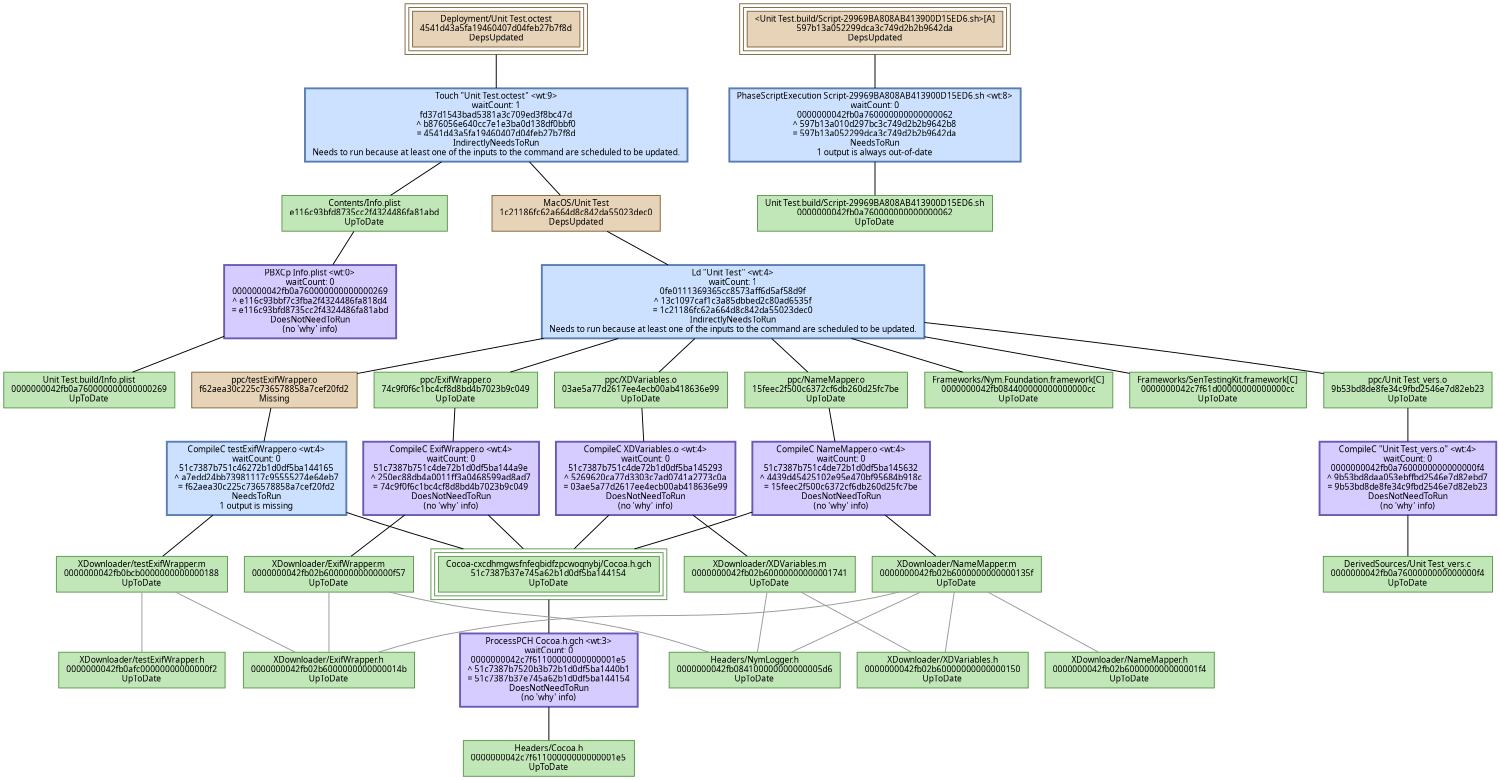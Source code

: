 digraph "Unit Test" {
   size = "10.000000,8.500000";
   concentrate = false;

   node [ shape = box, style = filled, color = "0.3 0.5 0.6", fillcolor = "0.3 0.2 0.9", fontname = "Monaco", fontsize = "9" ];
   n00001 [ label = "Deployment/Unit Test.octest\n4541d43a5fa19460407d04feb27b7f8d\nDepsUpdated", color = "0.1 0.5 0.5", fillcolor = "0.1 0.2 0.9", peripheries = 3 ];
   n00002 [ label = "Contents/Info.plist\ne116c93bfd8735cc2f4324486fa81abd\nUpToDate" ];
   n00003 [ label = "Unit Test.build/Info.plist\n0000000042fb0a760000000000000269\nUpToDate" ];
   n00004 [ label = "ppc/NameMapper.o\n15feec2f500c6372cf6db260d25fc7be\nUpToDate" ];
   n00005 [ label = "Headers/Cocoa.h\n0000000042c7f61100000000000001e5\nUpToDate" ];
   n00006 [ label = "Cocoa-cxcdhmgwsfnfeqbidfzpcwoqnybj/Cocoa.h.gch\n51c7387b37e745a62b1d0df5ba144154\nUpToDate", peripheries = 3 ];
   n00007 [ label = "XDownloader/NameMapper.m\n0000000042fb02b6000000000000135f\nUpToDate" ];
   n00008 [ label = "ppc/testExifWrapper.o\nf62aea30c225c736578858a7cef20fd2\nMissing", color = "0.1 0.5 0.5", fillcolor = "0.1 0.2 0.9" ];
   n00009 [ label = "XDownloader/testExifWrapper.m\n0000000042fb0bcb0000000000000188\nUpToDate" ];
   n00010 [ label = "ppc/XDVariables.o\n03ae5a77d2617ee4ecb00ab418636e99\nUpToDate" ];
   n00011 [ label = "XDownloader/XDVariables.m\n0000000042fb02b60000000000001741\nUpToDate" ];
   n00012 [ label = "ppc/ExifWrapper.o\n74c9f0f6c1bc4cf8d8bd4b7023b9c049\nUpToDate" ];
   n00013 [ label = "XDownloader/ExifWrapper.m\n0000000042fb02b60000000000000f57\nUpToDate" ];
   n00014 [ label = "ppc/Unit Test_vers.o\n9b53bd8de8fe34c9fbd2546e7d82eb23\nUpToDate" ];
   n00015 [ label = "DerivedSources/Unit Test_vers.c\n0000000042fb0a7600000000000000f4\nUpToDate" ];
   n00016 [ label = "MacOS/Unit Test\n1c21186fc62a664d8c842da55023dec0\nDepsUpdated", color = "0.1 0.5 0.5", fillcolor = "0.1 0.2 0.9" ];
   n00017 [ label = "Frameworks/Nym.Foundation.framework[C]\n0000000042fb084400000000000000cc\nUpToDate" ];
   n00018 [ label = "Frameworks/SenTestingKit.framework[C]\n0000000042c7f61d00000000000000cc\nUpToDate" ];
   n00019 [ label = "<Unit Test.build/Script-29969BA808AB413900D15ED6.sh>[A]\n597b13a052299dca3c749d2b2b9642da\nDepsUpdated", color = "0.1 0.5 0.5", fillcolor = "0.1 0.2 0.9", peripheries = 3 ];
   n00020 [ label = "Unit Test.build/Script-29969BA808AB413900D15ED6.sh\n0000000042fb0a760000000000000062\nUpToDate" ];
   n00021 [ label = "XDownloader/ExifWrapper.h\n0000000042fb02b6000000000000014b\nUpToDate" ];
   n00022 [ label = "Headers/NymLogger.h\n0000000042fb084100000000000005d6\nUpToDate" ];
   n00023 [ label = "XDownloader/NameMapper.h\n0000000042fb02b600000000000001f4\nUpToDate" ];
   n00024 [ label = "XDownloader/XDVariables.h\n0000000042fb02b60000000000000150\nUpToDate" ];
   n00025 [ label = "XDownloader/testExifWrapper.h\n0000000042fb0afc00000000000000f2\nUpToDate" ];

   node [ shape = box, style = "filled,bold", color = "0.7 0.5 0.7", fillcolor = "0.7 0.2 1.0", fontname = "Monaco", fontsize = "9" ];
   c00001 [ label = "PBXCp Info.plist <wt:0>\nwaitCount: 0\n0000000042fb0a760000000000000269\n^ e116c93bbf7c3fba2f4324486fa818d4\n= e116c93bfd8735cc2f4324486fa81abd\nDoesNotNeedToRun\n(no 'why' info)" ];
   c00002 [ label = "CompileC NameMapper.o <wt:4>\nwaitCount: 0\n51c7387b751c4de72b1d0df5ba145632\n^ 4439d45425102e95e470bf95684b918c\n= 15feec2f500c6372cf6db260d25fc7be\nDoesNotNeedToRun\n(no 'why' info)" ];
   c00003 [ label = "ProcessPCH Cocoa.h.gch <wt:3>\nwaitCount: 0\n0000000042c7f61100000000000001e5\n^ 51c7387b7520b3b72b1d0df5ba1440b1\n= 51c7387b37e745a62b1d0df5ba144154\nDoesNotNeedToRun\n(no 'why' info)" ];
   c00004 [ label = "CompileC testExifWrapper.o <wt:4>\nwaitCount: 0\n51c7387b751c46272b1d0df5ba144165\n^ a7edd24bb73981117c95555274e64eb7\n= f62aea30c225c736578858a7cef20fd2\nNeedsToRun\n1 output is missing", color = "0.6 0.5 0.7", fillcolor = "0.6 0.2 1.0" ];
   c00005 [ label = "CompileC XDVariables.o <wt:4>\nwaitCount: 0\n51c7387b751c4de72b1d0df5ba145293\n^ 5269620ca77d3303c7ad0741a2773c0a\n= 03ae5a77d2617ee4ecb00ab418636e99\nDoesNotNeedToRun\n(no 'why' info)" ];
   c00006 [ label = "CompileC ExifWrapper.o <wt:4>\nwaitCount: 0\n51c7387b751c4de72b1d0df5ba144a9e\n^ 250ec88db4a0011ff3a0468599ad8ad7\n= 74c9f0f6c1bc4cf8d8bd4b7023b9c049\nDoesNotNeedToRun\n(no 'why' info)" ];
   c00007 [ label = "CompileC \"Unit Test_vers.o\" <wt:4>\nwaitCount: 0\n0000000042fb0a7600000000000000f4\n^ 9b53bd8daa053ebffbd2546e7d82ebd7\n= 9b53bd8de8fe34c9fbd2546e7d82eb23\nDoesNotNeedToRun\n(no 'why' info)" ];
   c00008 [ label = "Ld \"Unit Test\" <wt:4>\nwaitCount: 1\n0fe0111369365cc8573aff6d5af58d9f\n^ 13c1097caf1c3a85dbbed2c80ad6535f\n= 1c21186fc62a664d8c842da55023dec0\nIndirectlyNeedsToRun\nNeeds to run because at least one of the inputs to the command are scheduled to be updated.", color = "0.6 0.5 0.7", fillcolor = "0.6 0.2 1.0" ];
   c00009 [ label = "PhaseScriptExecution Script-29969BA808AB413900D15ED6.sh <wt:8>\nwaitCount: 0\n0000000042fb0a760000000000000062\n^ 597b13a010d297bc3c749d2b2b9642b8\n= 597b13a052299dca3c749d2b2b9642da\nNeedsToRun\n1 output is always out-of-date", color = "0.6 0.5 0.7", fillcolor = "0.6 0.2 1.0" ];
   c00010 [ label = "Touch \"Unit Test.octest\" <wt:9>\nwaitCount: 1\nfd37d1543bad5381a3c709ed3f8bc47d\n^ b876056e640cc7e1e3ba0d138df0bbf0\n= 4541d43a5fa19460407d04feb27b7f8d\nIndirectlyNeedsToRun\nNeeds to run because at least one of the inputs to the command are scheduled to be updated.", color = "0.6 0.5 0.7", fillcolor = "0.6 0.2 1.0" ];

   edge [ style = solid, color = black, arrowhead = none, arrowtail = normal ];
   n00001 -> { c00010 };
   n00002 -> { c00001 };
   n00004 -> { c00002 };
   n00006 -> { c00003 };
   n00008 -> { c00004 };
   n00010 -> { c00005 };
   n00012 -> { c00006 };
   n00014 -> { c00007 };
   n00016 -> { c00008 };
   n00019 -> { c00009 };
   c00001 -> { n00003 };
   c00002 -> { n00006 n00007 };
   c00003 -> { n00005 };
   c00004 -> { n00006 n00009 };
   c00005 -> { n00006 n00011 };
   c00006 -> { n00006 n00013 };
   c00007 -> { n00015 };
   c00008 -> { n00004 n00008 n00010 n00012 n00014 n00017 n00018 };
   c00009 -> { n00020 };
   c00010 -> { n00002 n00016 };

   edge [ style = solid, color = gray60, arrowhead = none, arrowtail = normal ];
   n00007 -> { n00023 n00021 n00024 n00022 };
   n00009 -> { n00025 n00021 };
   n00011 -> { n00024 n00022 };
   n00013 -> { n00021 n00022 };
}
